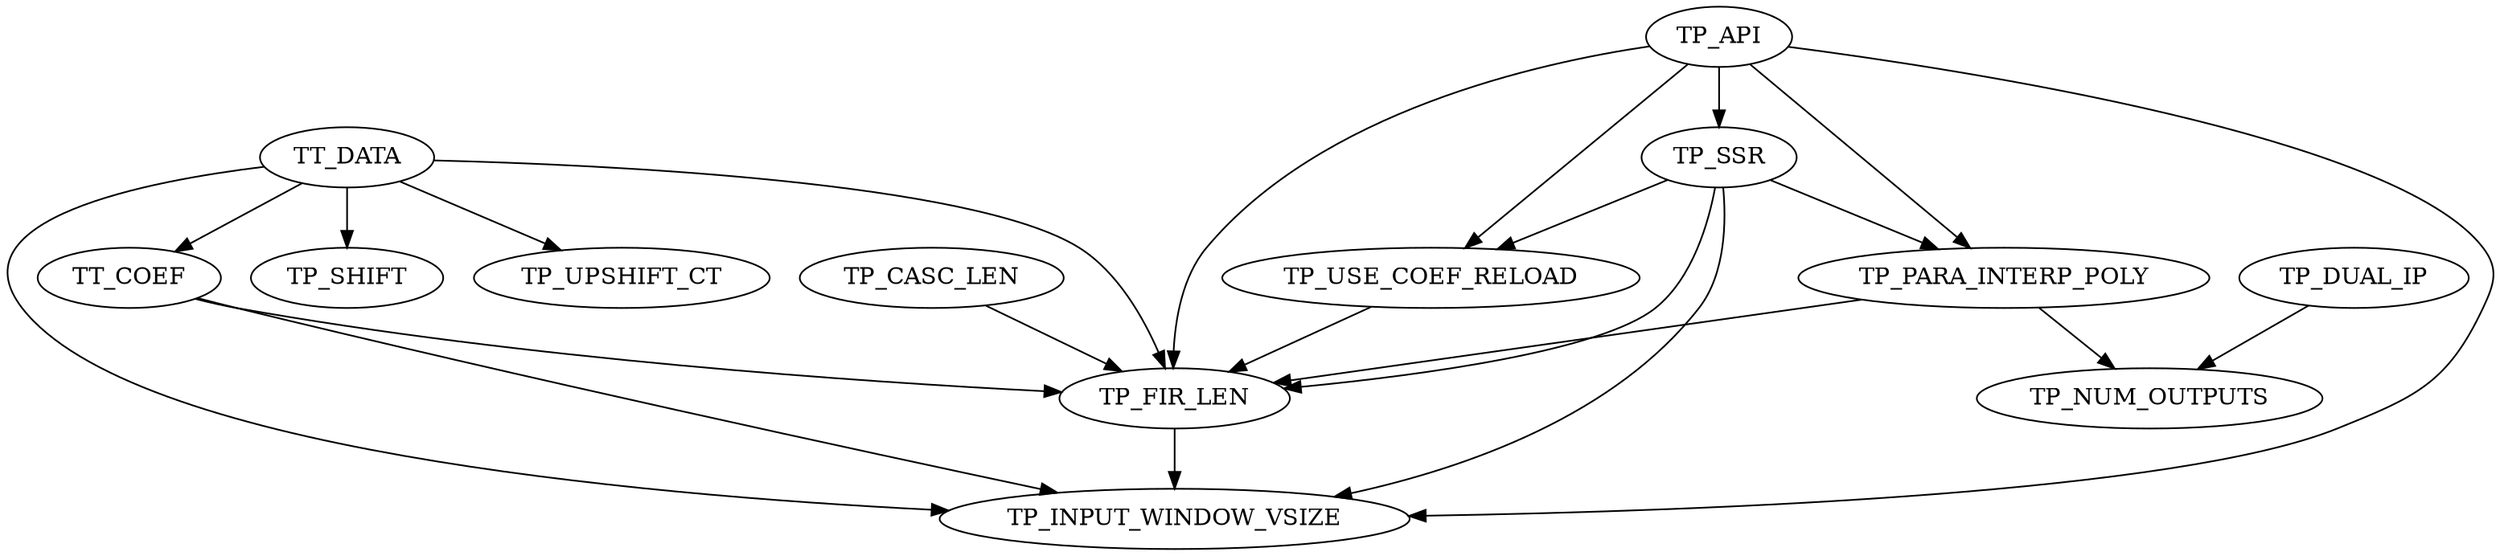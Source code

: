 digraph G {
TT_DATA -> TP_UPSHIFT_CT;
TP_API -> TP_SSR;
TT_DATA -> TP_FIR_LEN;
TT_COEF -> TP_FIR_LEN;
TP_CASC_LEN -> TP_FIR_LEN;
TP_API -> TP_FIR_LEN;
TP_USE_COEF_RELOAD -> TP_FIR_LEN;
TP_SSR -> TP_FIR_LEN;
TP_PARA_INTERP_POLY -> TP_FIR_LEN;
TT_DATA -> TP_SHIFT;
TT_DATA -> TT_COEF;
TT_DATA -> TP_INPUT_WINDOW_VSIZE;
TT_COEF -> TP_INPUT_WINDOW_VSIZE;
TP_FIR_LEN -> TP_INPUT_WINDOW_VSIZE;
TP_API -> TP_INPUT_WINDOW_VSIZE;
TP_SSR -> TP_INPUT_WINDOW_VSIZE;
TP_API -> TP_USE_COEF_RELOAD;
TP_SSR -> TP_USE_COEF_RELOAD;
TP_API -> TP_PARA_INTERP_POLY;
TP_SSR -> TP_PARA_INTERP_POLY;
TP_PARA_INTERP_POLY -> TP_NUM_OUTPUTS;
TP_DUAL_IP -> TP_NUM_OUTPUTS;
}
